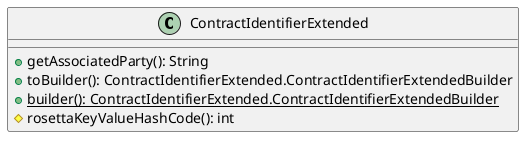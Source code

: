 @startuml

    class ContractIdentifierExtended [[ContractIdentifierExtended.html]] {
        +getAssociatedParty(): String
        +toBuilder(): ContractIdentifierExtended.ContractIdentifierExtendedBuilder
        {static} +builder(): ContractIdentifierExtended.ContractIdentifierExtendedBuilder
        #rosettaKeyValueHashCode(): int
    }

@enduml

